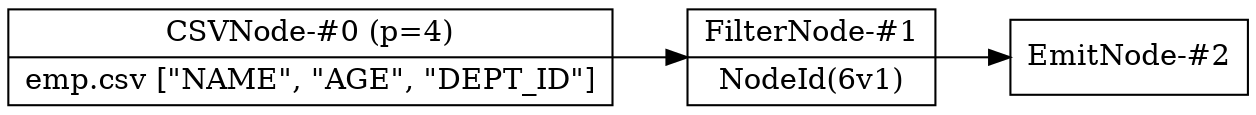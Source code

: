 digraph example1 {
    node [shape=record];
    rankdir=LR;
    splines=polyline;
    nodesep=0.5;
    Node0[label="CSVNode-#0 (p=4)|emp.csv [\"NAME\", \"AGE\", \"DEPT_ID\"]"];
    Node1[label="FilterNode-#1|NodeId(6v1)"];
    Node0 -> Node1;
    Node2[label="EmitNode-#2"];
    Node1 -> Node2;
}
